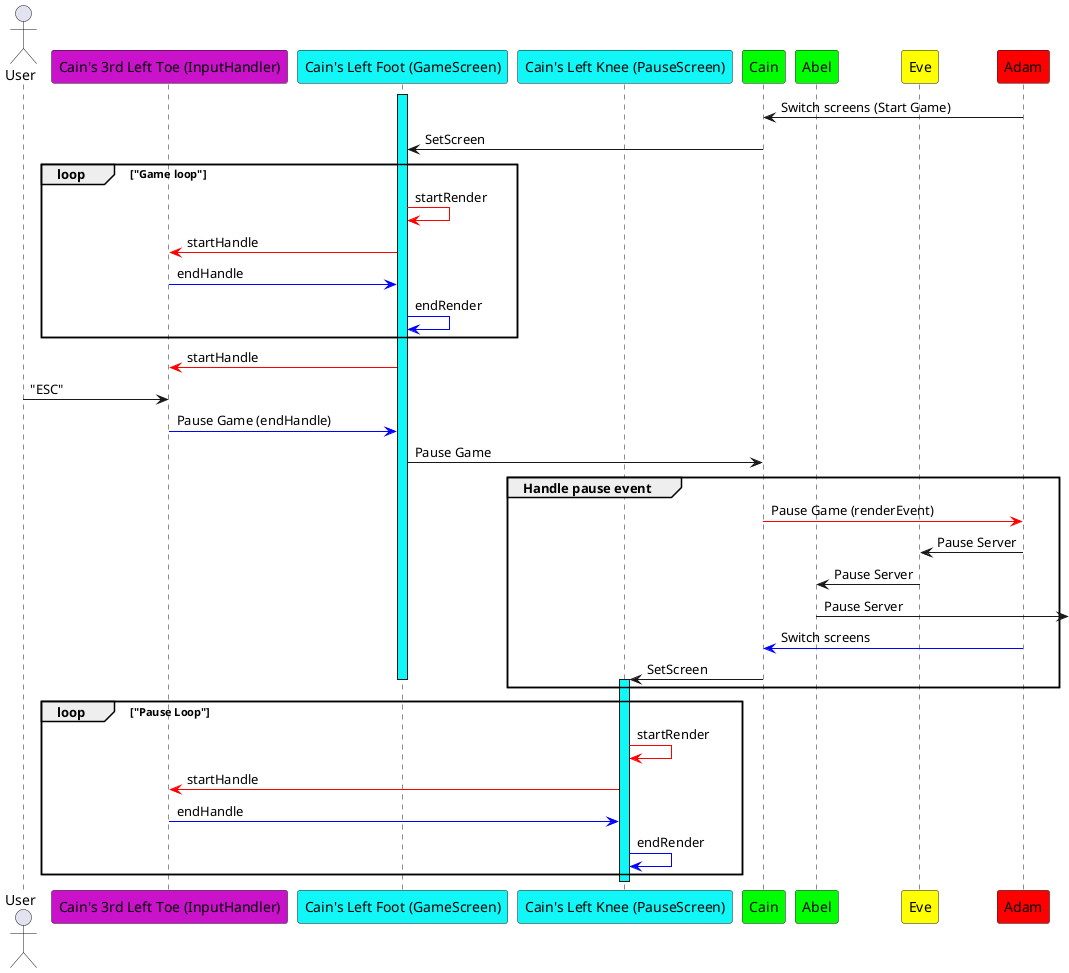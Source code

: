 @startuml
actor User
participant "Cain's 3rd Left Toe (InputHandler)" as InputHandler #c912c9
participant "Cain's Left Foot (GameScreen)" as GameScreen #11f7f7
participant "Cain's Left Knee (PauseScreen)" as PauseScreen #11f7f7
participant Cain #00FF00
participant Abel #00FF00
participant Eve #yellow
participant Adam #red

activate GameScreen #11f7f7
Adam -> Cain: Switch screens (Start Game)
Cain -> GameScreen: SetScreen
loop "Game loop"
GameScreen -[#red]> GameScreen: startRender
GameScreen -[#red]> InputHandler: startHandle
InputHandler -[#blue]> GameScreen: endHandle
GameScreen -[#blue]> GameScreen: endRender
end loop
GameScreen -[#red]> InputHandler: startHandle
User -> InputHandler: "ESC"
InputHandler -[#blue]> GameScreen: Pause Game (endHandle)
GameScreen -> Cain: Pause Game
group Handle pause event
    Cain -[#red]> Adam: Pause Game (renderEvent)
    Adam -> Eve: Pause Server
    Eve -> Abel: Pause Server
    Abel ->]: Pause Server
    Adam -[#blue]> Cain: Switch screens
    Cain -> PauseScreen: SetScreen
    deactivate GameScreen
    activate PauseScreen #11f7f7
end
loop "Pause Loop"
    PauseScreen -[#red]> PauseScreen: startRender
    PauseScreen -[#red]> InputHandler: startHandle
    InputHandler -[#blue]> PauseScreen: endHandle
    PauseScreen -[#blue]> PauseScreen: endRender
end loop
deactivate PauseScreen
@enduml
